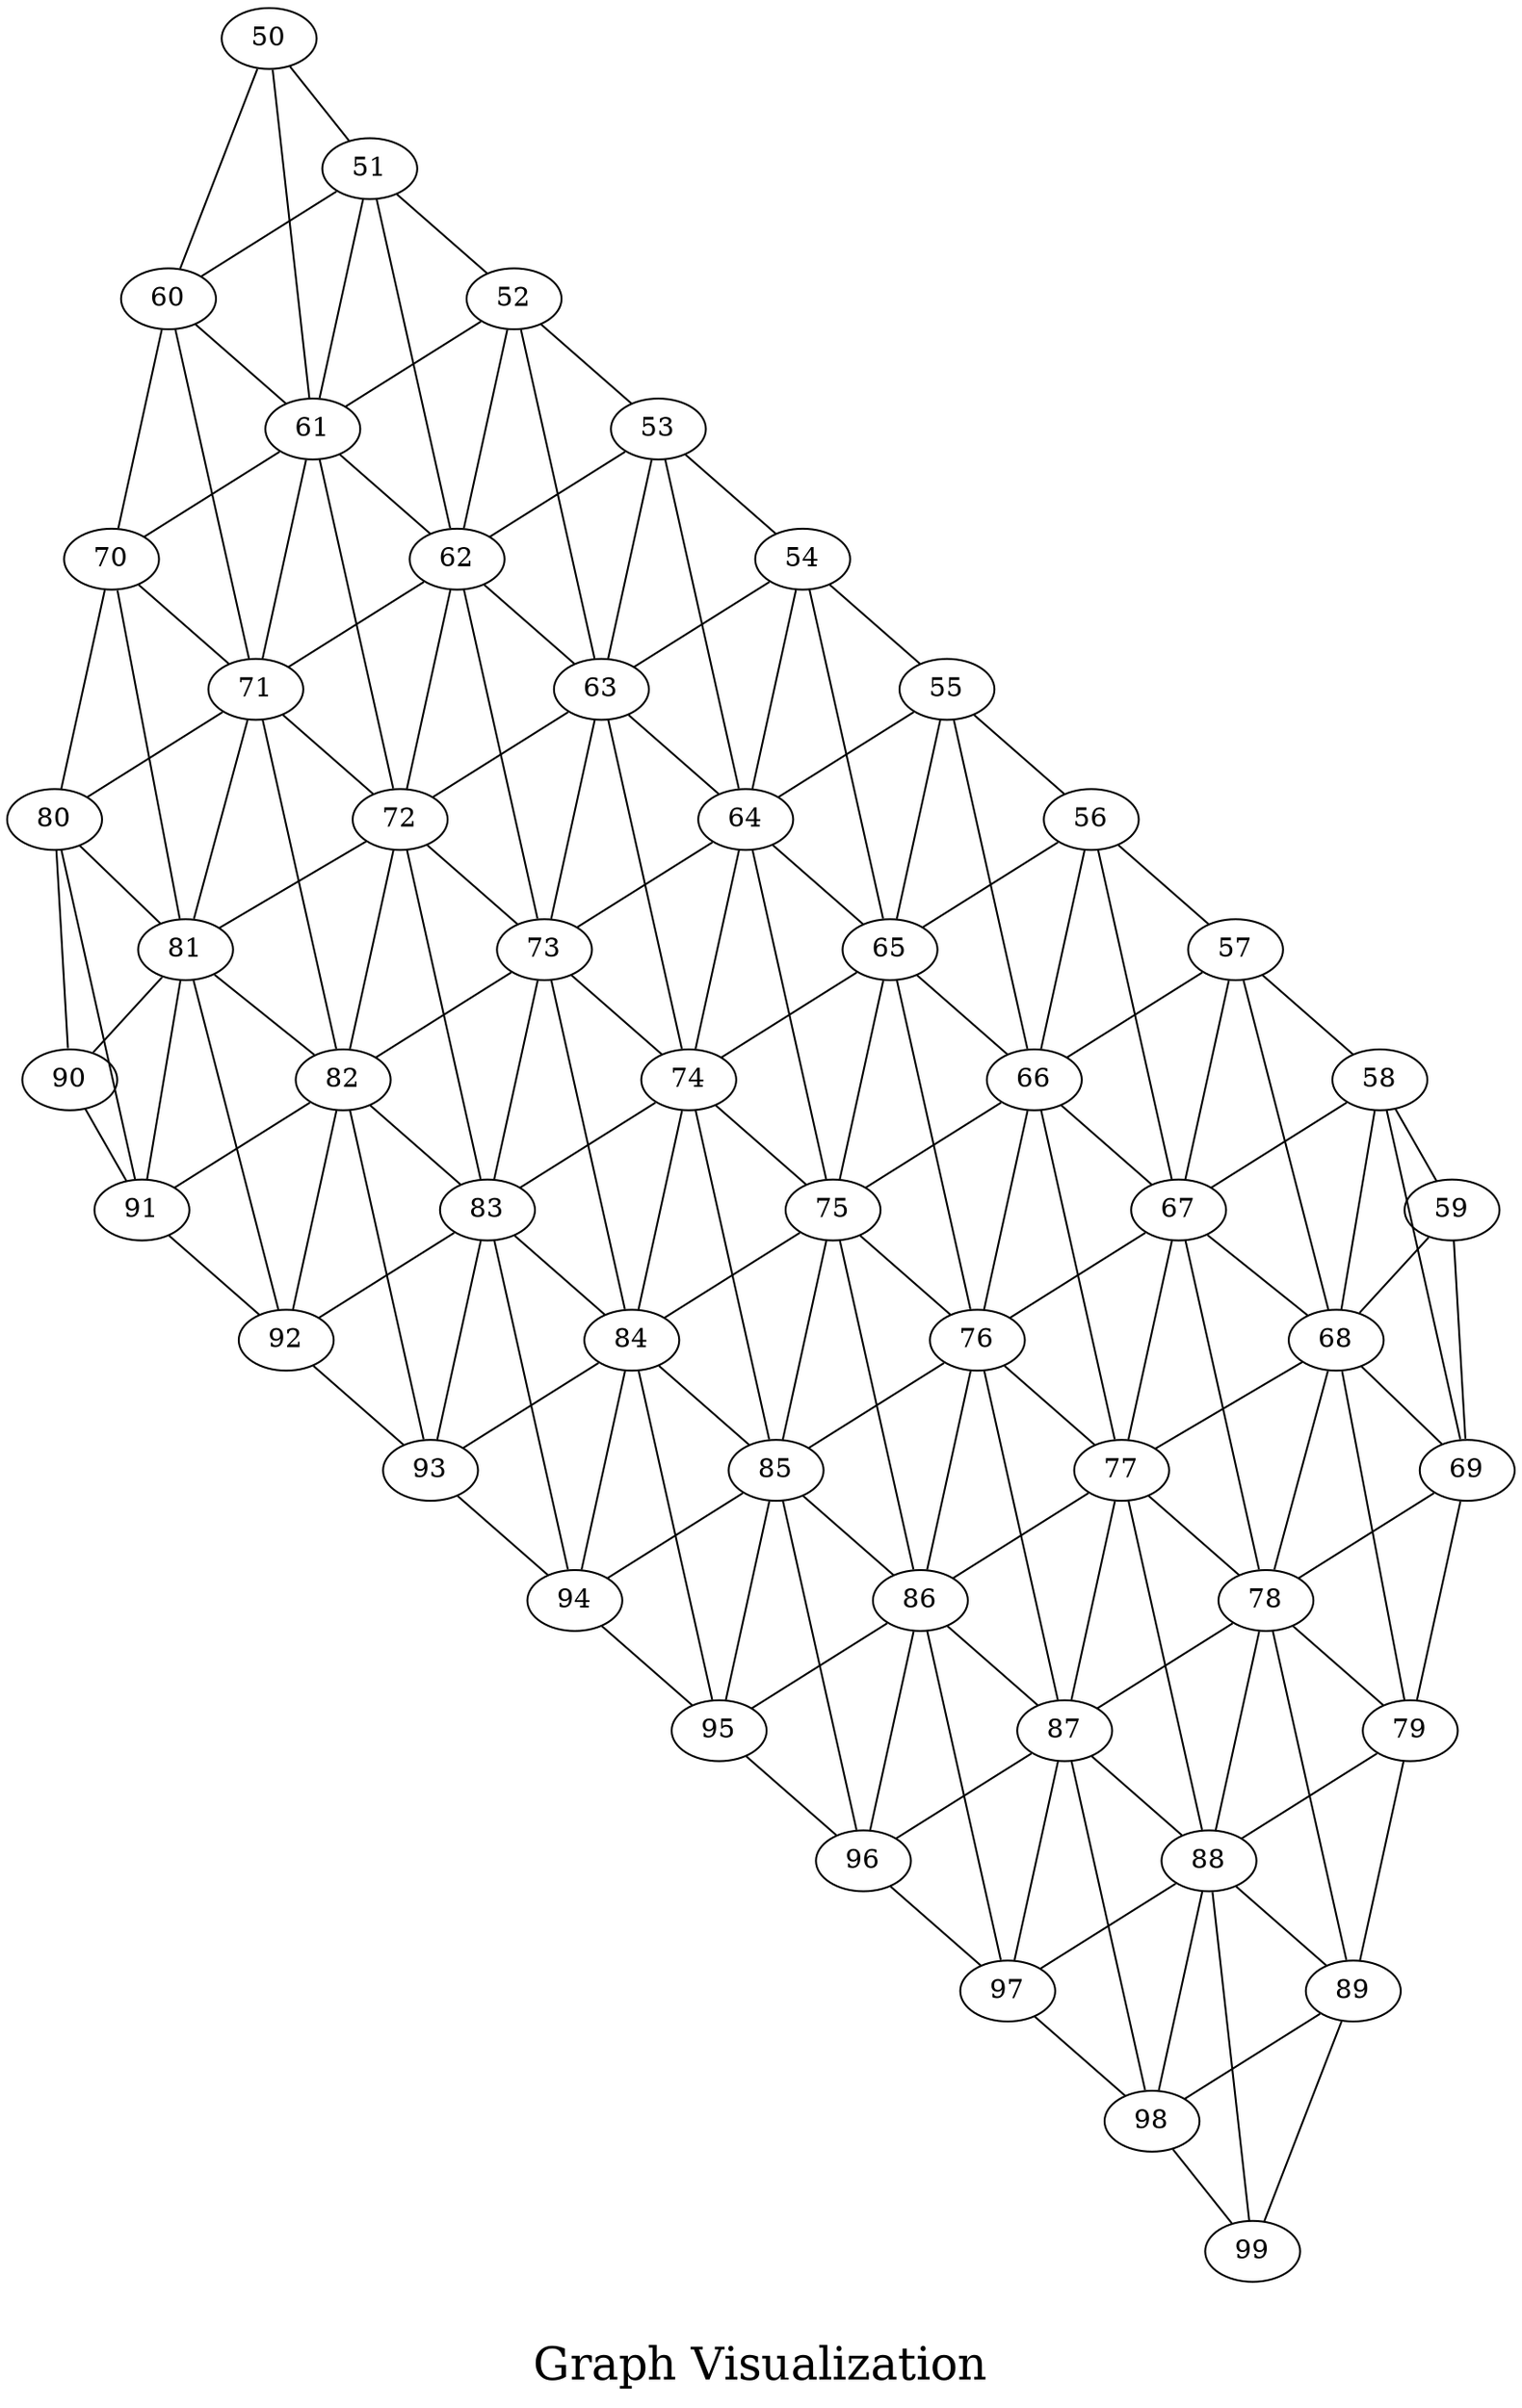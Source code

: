 /*****
Graph Visualization
*****/

graph G {
  graph [splines=false overlap=false]
  node  [shape=ellipse, width=0.3, height=0.3]
  50 ;
  51 ;
  52 ;
  53 ;
  54 ;
  55 ;
  56 ;
  57 ;
  58 ;
  59 ;
  60 ;
  61 ;
  62 ;
  63 ;
  64 ;
  65 ;
  66 ;
  67 ;
  68 ;
  69 ;
  70 ;
  71 ;
  72 ;
  73 ;
  74 ;
  75 ;
  76 ;
  77 ;
  78 ;
  79 ;
  80 ;
  81 ;
  82 ;
  83 ;
  84 ;
  85 ;
  86 ;
  87 ;
  88 ;
  89 ;
  90 ;
  91 ;
  92 ;
  93 ;
  94 ;
  95 ;
  96 ;
  97 ;
  98 ;
  99 ;
  50 -- 51;
  50 -- 60;
  50 -- 61;
  51 -- 52;
  51 -- 60;
  51 -- 61;
  51 -- 62;
  52 -- 53;
  52 -- 61;
  52 -- 62;
  52 -- 63;
  53 -- 54;
  53 -- 62;
  53 -- 63;
  53 -- 64;
  54 -- 55;
  54 -- 63;
  54 -- 64;
  54 -- 65;
  55 -- 56;
  55 -- 64;
  55 -- 65;
  55 -- 66;
  56 -- 57;
  56 -- 65;
  56 -- 66;
  56 -- 67;
  57 -- 58;
  57 -- 66;
  57 -- 67;
  57 -- 68;
  58 -- 59;
  58 -- 67;
  58 -- 68;
  58 -- 69;
  59 -- 68;
  59 -- 69;
  60 -- 61;
  60 -- 70;
  60 -- 71;
  61 -- 62;
  61 -- 70;
  61 -- 71;
  61 -- 72;
  62 -- 63;
  62 -- 71;
  62 -- 72;
  62 -- 73;
  63 -- 64;
  63 -- 72;
  63 -- 73;
  63 -- 74;
  64 -- 65;
  64 -- 73;
  64 -- 74;
  64 -- 75;
  65 -- 66;
  65 -- 74;
  65 -- 75;
  65 -- 76;
  66 -- 67;
  66 -- 75;
  66 -- 76;
  66 -- 77;
  67 -- 68;
  67 -- 76;
  67 -- 77;
  67 -- 78;
  68 -- 69;
  68 -- 77;
  68 -- 78;
  68 -- 79;
  69 -- 78;
  69 -- 79;
  70 -- 71;
  70 -- 80;
  70 -- 81;
  71 -- 72;
  71 -- 80;
  71 -- 81;
  71 -- 82;
  72 -- 73;
  72 -- 81;
  72 -- 82;
  72 -- 83;
  73 -- 74;
  73 -- 82;
  73 -- 83;
  73 -- 84;
  74 -- 75;
  74 -- 83;
  74 -- 84;
  74 -- 85;
  75 -- 76;
  75 -- 84;
  75 -- 85;
  75 -- 86;
  76 -- 77;
  76 -- 85;
  76 -- 86;
  76 -- 87;
  77 -- 78;
  77 -- 86;
  77 -- 87;
  77 -- 88;
  78 -- 79;
  78 -- 87;
  78 -- 88;
  78 -- 89;
  79 -- 88;
  79 -- 89;
  80 -- 81;
  80 -- 90;
  80 -- 91;
  81 -- 82;
  81 -- 90;
  81 -- 91;
  81 -- 92;
  82 -- 83;
  82 -- 91;
  82 -- 92;
  82 -- 93;
  83 -- 84;
  83 -- 92;
  83 -- 93;
  83 -- 94;
  84 -- 85;
  84 -- 93;
  84 -- 94;
  84 -- 95;
  85 -- 86;
  85 -- 94;
  85 -- 95;
  85 -- 96;
  86 -- 87;
  86 -- 95;
  86 -- 96;
  86 -- 97;
  87 -- 88;
  87 -- 96;
  87 -- 97;
  87 -- 98;
  88 -- 89;
  88 -- 97;
  88 -- 98;
  88 -- 99;
  89 -- 98;
  89 -- 99;
  90 -- 91;
  91 -- 92;
  92 -- 93;
  93 -- 94;
  94 -- 95;
  95 -- 96;
  96 -- 97;
  97 -- 98;
  98 -- 99;
  label = "\nGraph Visualization\n";  fontsize=24;
}
